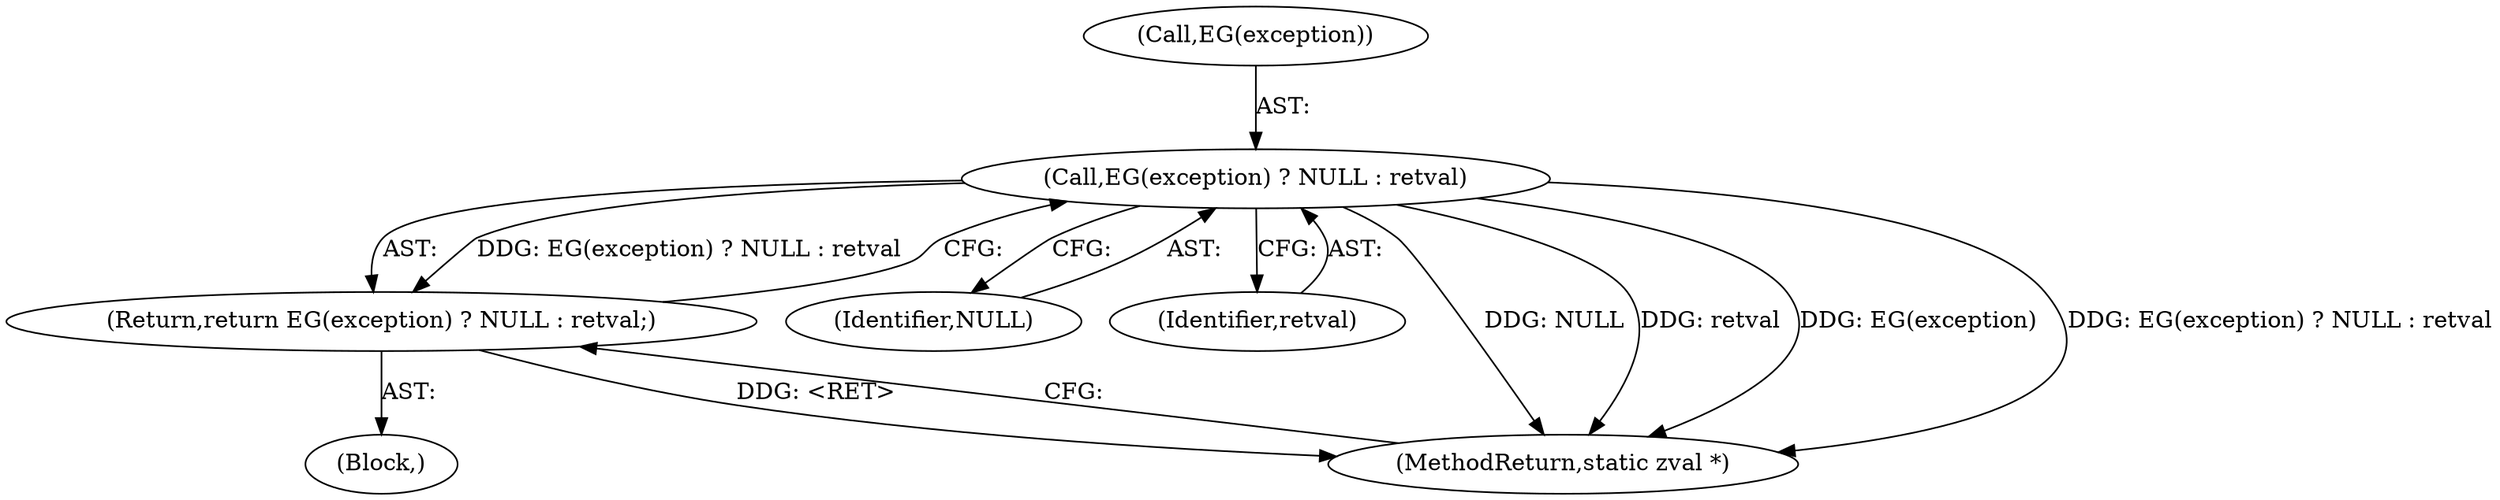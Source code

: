 digraph "0_php_dccda88f27a084bcbbb30198ace12b4e7ae961cc_10@pointer" {
"1000272" [label="(Call,EG(exception) ? NULL : retval)"];
"1000271" [label="(Return,return EG(exception) ? NULL : retval;)"];
"1000275" [label="(Identifier,NULL)"];
"1000270" [label="(Block,)"];
"1000276" [label="(Identifier,retval)"];
"1000272" [label="(Call,EG(exception) ? NULL : retval)"];
"1000271" [label="(Return,return EG(exception) ? NULL : retval;)"];
"1000296" [label="(MethodReturn,static zval *)"];
"1000273" [label="(Call,EG(exception))"];
"1000272" -> "1000271"  [label="AST: "];
"1000272" -> "1000275"  [label="CFG: "];
"1000272" -> "1000276"  [label="CFG: "];
"1000273" -> "1000272"  [label="AST: "];
"1000275" -> "1000272"  [label="AST: "];
"1000276" -> "1000272"  [label="AST: "];
"1000271" -> "1000272"  [label="CFG: "];
"1000272" -> "1000296"  [label="DDG: NULL"];
"1000272" -> "1000296"  [label="DDG: retval"];
"1000272" -> "1000296"  [label="DDG: EG(exception)"];
"1000272" -> "1000296"  [label="DDG: EG(exception) ? NULL : retval"];
"1000272" -> "1000271"  [label="DDG: EG(exception) ? NULL : retval"];
"1000271" -> "1000270"  [label="AST: "];
"1000296" -> "1000271"  [label="CFG: "];
"1000271" -> "1000296"  [label="DDG: <RET>"];
}
